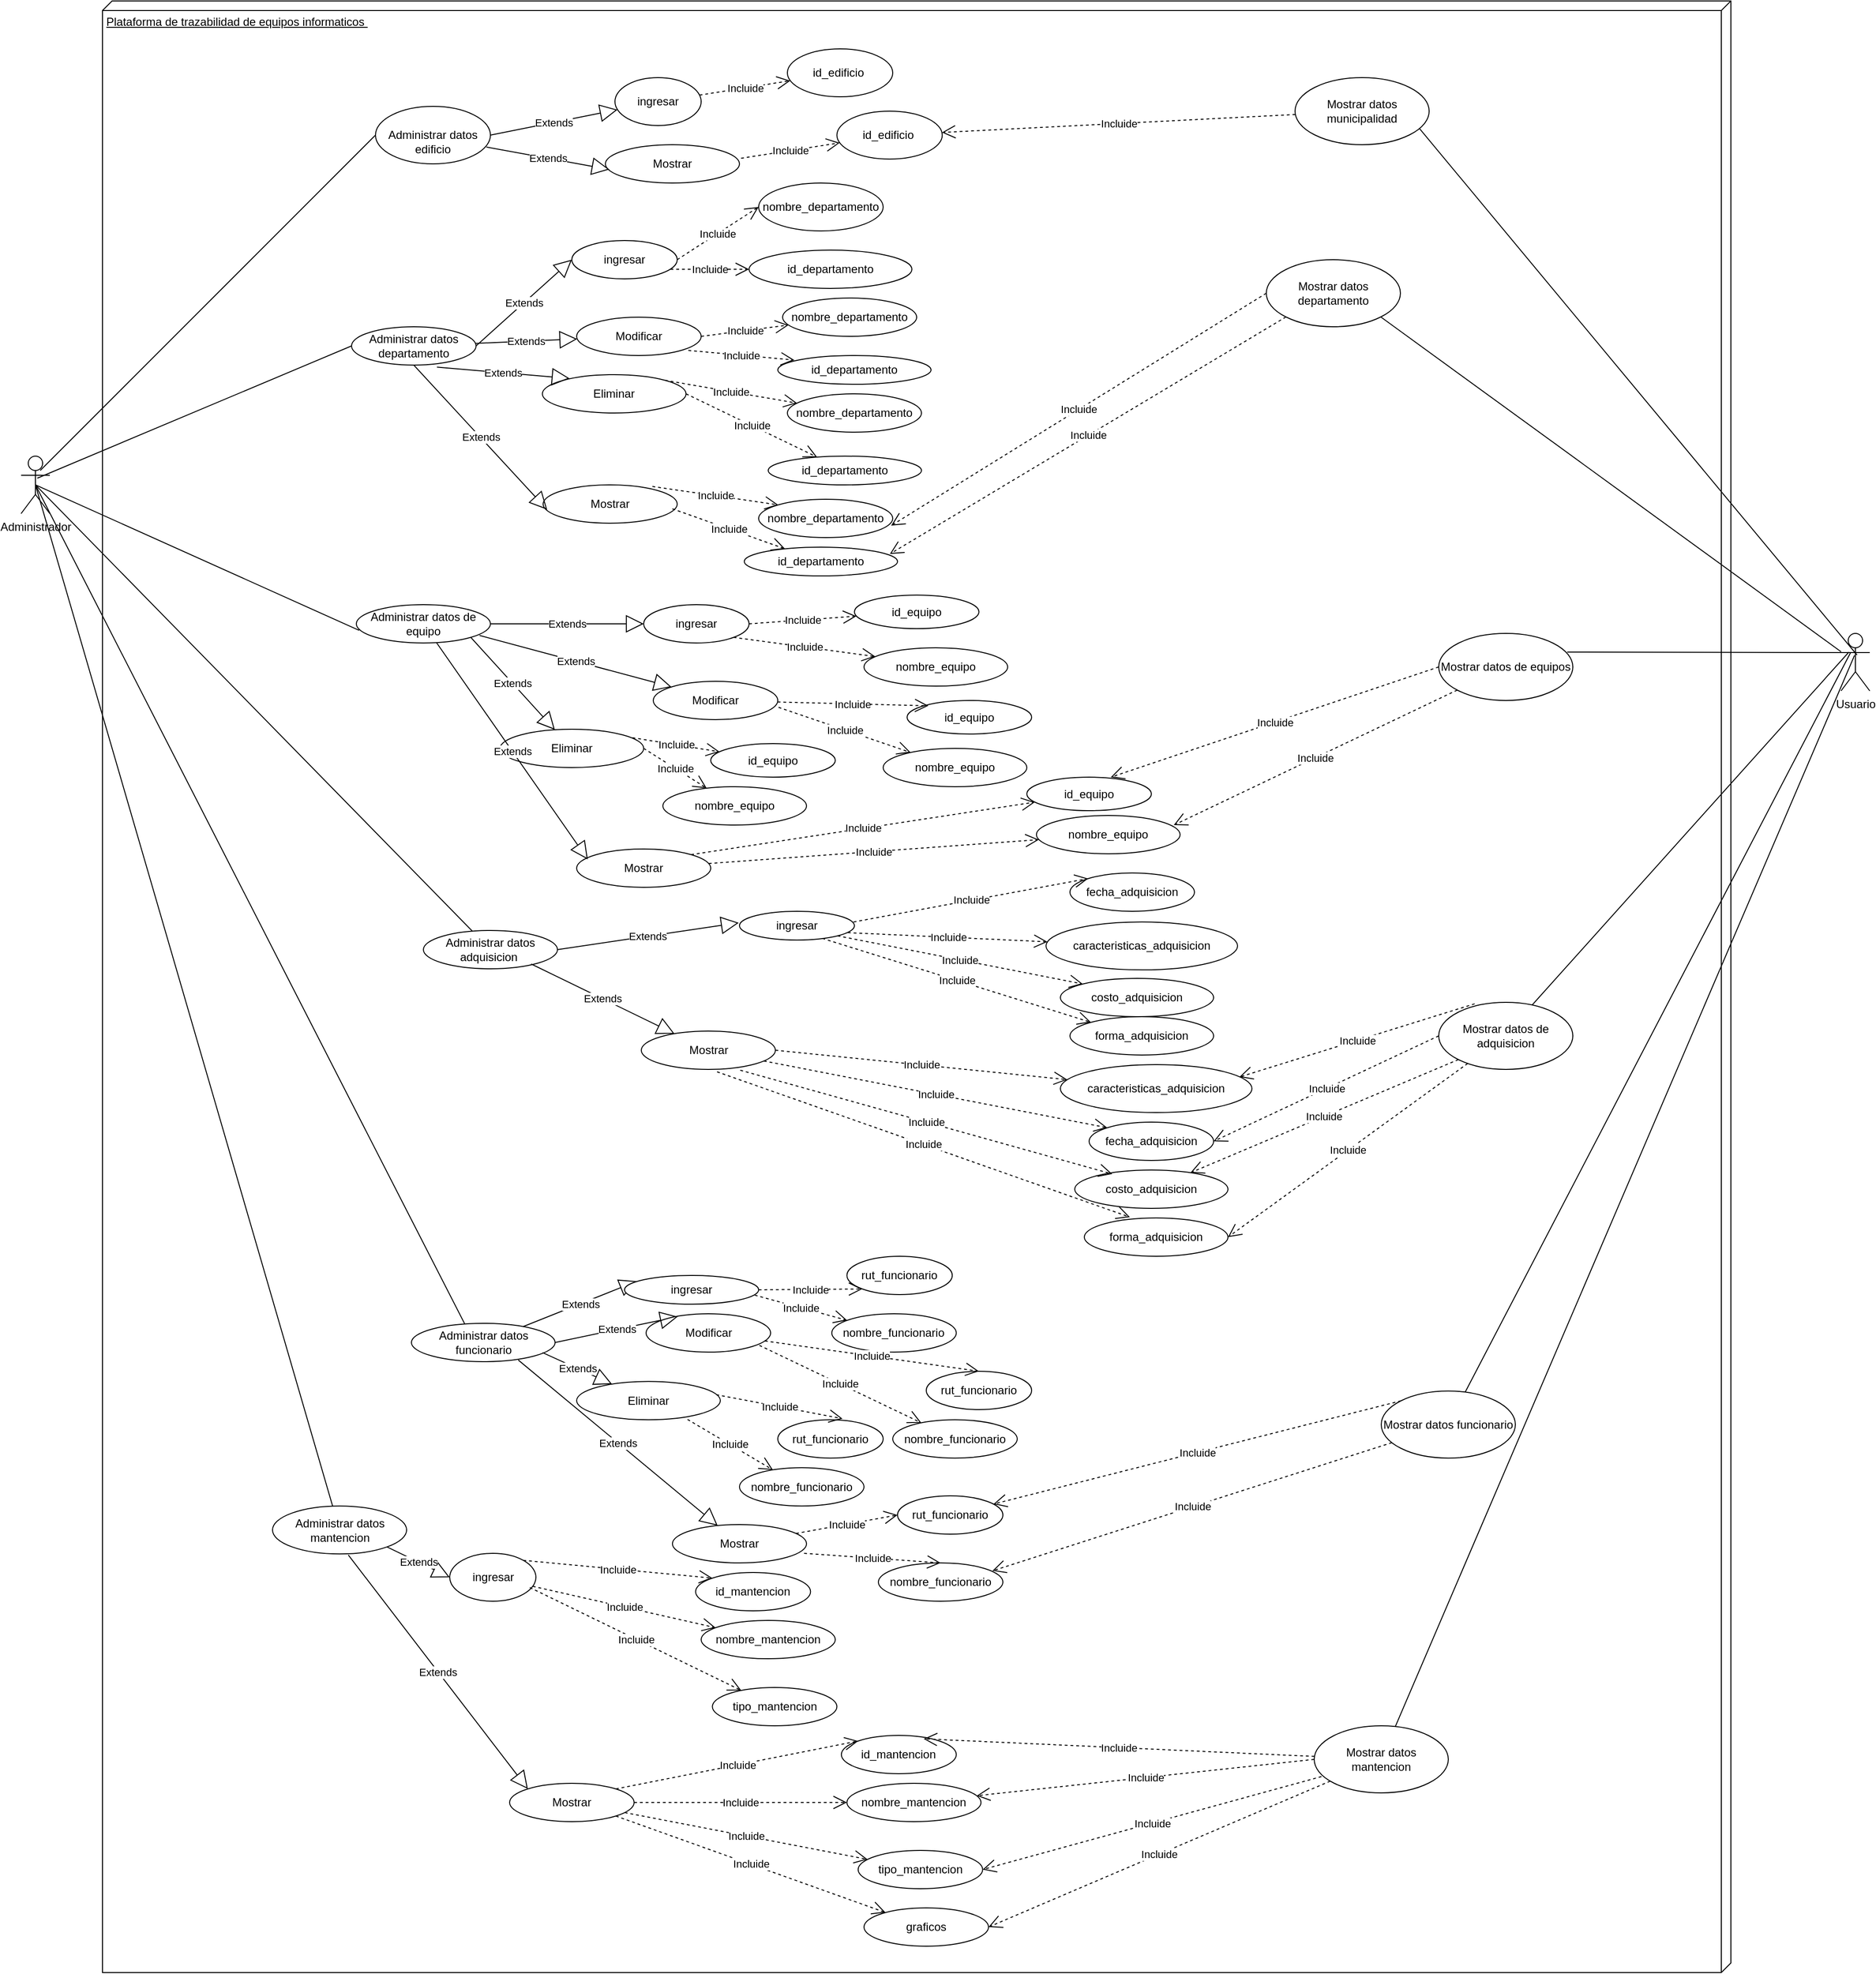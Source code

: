 <mxfile version="15.1.3" type="device"><diagram id="QKMVDMyk9sEVaj526NxJ" name="Página-1"><mxGraphModel dx="4740" dy="2740" grid="1" gridSize="10" guides="1" tooltips="1" connect="1" arrows="1" fold="1" page="1" pageScale="1" pageWidth="3300" pageHeight="4681" math="0" shadow="0"><root><mxCell id="0"/><mxCell id="1" parent="0"/><mxCell id="1wFNqY6jHotyFzW33jGR-1" value="Plataforma de trazabilidad de equipos informaticos&amp;nbsp;" style="verticalAlign=top;align=left;spacingTop=8;spacingLeft=2;spacingRight=12;shape=cube;size=10;direction=south;fontStyle=4;html=1;" parent="1" vertex="1"><mxGeometry x="185" y="10" width="1700" height="2057.5" as="geometry"/></mxCell><mxCell id="1wFNqY6jHotyFzW33jGR-18" value="Administrador" style="shape=umlActor;verticalLabelPosition=bottom;verticalAlign=top;html=1;" parent="1" vertex="1"><mxGeometry x="100" y="485" width="30" height="60" as="geometry"/></mxCell><mxCell id="1wFNqY6jHotyFzW33jGR-22" value="" style="endArrow=none;html=1;entryX=0;entryY=0.5;entryDx=0;entryDy=0;" parent="1" target="1wFNqY6jHotyFzW33jGR-38" edge="1"><mxGeometry width="50" height="50" relative="1" as="geometry"><mxPoint x="120" y="500" as="sourcePoint"/><mxPoint x="520" y="195" as="targetPoint"/></mxGeometry></mxCell><mxCell id="1wFNqY6jHotyFzW33jGR-37" value="Extends" style="endArrow=block;endSize=16;endFill=0;html=1;exitX=1;exitY=0.5;exitDx=0;exitDy=0;" parent="1" source="1wFNqY6jHotyFzW33jGR-38" target="1wFNqY6jHotyFzW33jGR-39" edge="1"><mxGeometry width="160" relative="1" as="geometry"><mxPoint x="600" y="234.5" as="sourcePoint"/><mxPoint x="760" y="234.5" as="targetPoint"/></mxGeometry></mxCell><mxCell id="1wFNqY6jHotyFzW33jGR-38" value="&lt;br&gt;Administrar datos edificio" style="ellipse;whiteSpace=wrap;html=1;" parent="1" vertex="1"><mxGeometry x="470" y="120" width="120" height="60" as="geometry"/></mxCell><mxCell id="1wFNqY6jHotyFzW33jGR-39" value="ingresar&lt;br&gt;" style="ellipse;whiteSpace=wrap;html=1;" parent="1" vertex="1"><mxGeometry x="720" y="90" width="90" height="50" as="geometry"/></mxCell><mxCell id="1wFNqY6jHotyFzW33jGR-40" value="Incluide" style="endArrow=open;endSize=12;dashed=1;html=1;" parent="1" source="1wFNqY6jHotyFzW33jGR-39" target="1wFNqY6jHotyFzW33jGR-41" edge="1"><mxGeometry width="160" relative="1" as="geometry"><mxPoint x="900" y="230" as="sourcePoint"/><mxPoint x="1060" y="230" as="targetPoint"/></mxGeometry></mxCell><mxCell id="1wFNqY6jHotyFzW33jGR-41" value="id_edificio&amp;nbsp;" style="ellipse;whiteSpace=wrap;html=1;" parent="1" vertex="1"><mxGeometry x="900" y="60" width="110" height="50" as="geometry"/></mxCell><mxCell id="1wFNqY6jHotyFzW33jGR-42" value="Administrar datos departamento" style="ellipse;whiteSpace=wrap;html=1;" parent="1" vertex="1"><mxGeometry x="445" y="350" width="130" height="40" as="geometry"/></mxCell><mxCell id="1wFNqY6jHotyFzW33jGR-43" value="Extends" style="endArrow=block;endSize=16;endFill=0;html=1;exitX=1;exitY=0.5;exitDx=0;exitDy=0;entryX=0;entryY=0.5;entryDx=0;entryDy=0;" parent="1" source="1wFNqY6jHotyFzW33jGR-42" target="1wFNqY6jHotyFzW33jGR-44" edge="1"><mxGeometry width="160" relative="1" as="geometry"><mxPoint x="600" y="454.66" as="sourcePoint"/><mxPoint x="740" y="440" as="targetPoint"/></mxGeometry></mxCell><mxCell id="1wFNqY6jHotyFzW33jGR-44" value="ingresar" style="ellipse;whiteSpace=wrap;html=1;" parent="1" vertex="1"><mxGeometry x="675" y="260" width="110" height="40" as="geometry"/></mxCell><mxCell id="1wFNqY6jHotyFzW33jGR-45" value="Incluide" style="endArrow=open;endSize=12;dashed=1;html=1;exitX=1;exitY=0.5;exitDx=0;exitDy=0;entryX=0;entryY=0.5;entryDx=0;entryDy=0;" parent="1" source="1wFNqY6jHotyFzW33jGR-44" target="1wFNqY6jHotyFzW33jGR-46" edge="1"><mxGeometry width="160" relative="1" as="geometry"><mxPoint x="885" y="280" as="sourcePoint"/><mxPoint x="965" y="280" as="targetPoint"/></mxGeometry></mxCell><mxCell id="1wFNqY6jHotyFzW33jGR-46" value="nombre_departamento&lt;br&gt;" style="ellipse;whiteSpace=wrap;html=1;" parent="1" vertex="1"><mxGeometry x="870" y="200" width="130" height="50" as="geometry"/></mxCell><mxCell id="1wFNqY6jHotyFzW33jGR-47" value="id_departamento" style="ellipse;whiteSpace=wrap;html=1;" parent="1" vertex="1"><mxGeometry x="860" y="270" width="170" height="40" as="geometry"/></mxCell><mxCell id="1wFNqY6jHotyFzW33jGR-48" value="Incluide" style="endArrow=open;endSize=12;dashed=1;html=1;exitX=0.936;exitY=0.75;exitDx=0;exitDy=0;exitPerimeter=0;" parent="1" source="1wFNqY6jHotyFzW33jGR-44" target="1wFNqY6jHotyFzW33jGR-47" edge="1"><mxGeometry width="160" relative="1" as="geometry"><mxPoint x="900" y="460" as="sourcePoint"/><mxPoint x="1060" y="460" as="targetPoint"/></mxGeometry></mxCell><mxCell id="1wFNqY6jHotyFzW33jGR-49" value="Administrar datos de equipo" style="ellipse;whiteSpace=wrap;html=1;" parent="1" vertex="1"><mxGeometry x="450" y="640" width="140" height="40" as="geometry"/></mxCell><mxCell id="1wFNqY6jHotyFzW33jGR-50" value="Extends" style="endArrow=block;endSize=16;endFill=0;html=1;exitX=1;exitY=0.5;exitDx=0;exitDy=0;" parent="1" source="1wFNqY6jHotyFzW33jGR-49" target="1wFNqY6jHotyFzW33jGR-51" edge="1"><mxGeometry width="160" relative="1" as="geometry"><mxPoint x="590" y="674.58" as="sourcePoint"/><mxPoint x="750" y="674.58" as="targetPoint"/></mxGeometry></mxCell><mxCell id="1wFNqY6jHotyFzW33jGR-51" value="ingresar" style="ellipse;whiteSpace=wrap;html=1;" parent="1" vertex="1"><mxGeometry x="750" y="640" width="110" height="40" as="geometry"/></mxCell><mxCell id="1wFNqY6jHotyFzW33jGR-52" value="Incluide" style="endArrow=open;endSize=12;dashed=1;html=1;exitX=1;exitY=0.5;exitDx=0;exitDy=0;" parent="1" source="1wFNqY6jHotyFzW33jGR-51" target="1wFNqY6jHotyFzW33jGR-53" edge="1"><mxGeometry width="160" relative="1" as="geometry"><mxPoint x="890" y="680" as="sourcePoint"/><mxPoint x="973.675" y="648.301" as="targetPoint"/></mxGeometry></mxCell><mxCell id="1wFNqY6jHotyFzW33jGR-53" value="id_equipo" style="ellipse;whiteSpace=wrap;html=1;" parent="1" vertex="1"><mxGeometry x="970" y="630" width="130" height="35" as="geometry"/></mxCell><mxCell id="1wFNqY6jHotyFzW33jGR-54" value="nombre_equipo" style="ellipse;whiteSpace=wrap;html=1;" parent="1" vertex="1"><mxGeometry x="980" y="685" width="150" height="40" as="geometry"/></mxCell><mxCell id="1wFNqY6jHotyFzW33jGR-55" value="Incluide" style="endArrow=open;endSize=12;dashed=1;html=1;exitX=1;exitY=1;exitDx=0;exitDy=0;entryX=0.079;entryY=0.229;entryDx=0;entryDy=0;entryPerimeter=0;" parent="1" source="1wFNqY6jHotyFzW33jGR-51" target="1wFNqY6jHotyFzW33jGR-54" edge="1"><mxGeometry width="160" relative="1" as="geometry"><mxPoint x="800" y="800" as="sourcePoint"/><mxPoint x="1050" y="790" as="targetPoint"/></mxGeometry></mxCell><mxCell id="1wFNqY6jHotyFzW33jGR-56" value="Administrar datos adquisicion&amp;nbsp;" style="ellipse;whiteSpace=wrap;html=1;" parent="1" vertex="1"><mxGeometry x="520" y="980" width="140" height="40" as="geometry"/></mxCell><mxCell id="1wFNqY6jHotyFzW33jGR-57" value="Extends" style="endArrow=block;endSize=16;endFill=0;html=1;entryX=-0.007;entryY=0.4;entryDx=0;entryDy=0;entryPerimeter=0;exitX=1;exitY=0.5;exitDx=0;exitDy=0;" parent="1" source="1wFNqY6jHotyFzW33jGR-56" target="1wFNqY6jHotyFzW33jGR-58" edge="1"><mxGeometry width="160" relative="1" as="geometry"><mxPoint x="675" y="950" as="sourcePoint"/><mxPoint x="835" y="960" as="targetPoint"/></mxGeometry></mxCell><mxCell id="1wFNqY6jHotyFzW33jGR-58" value="ingresar" style="ellipse;whiteSpace=wrap;html=1;" parent="1" vertex="1"><mxGeometry x="850" y="960" width="120" height="30" as="geometry"/></mxCell><mxCell id="1wFNqY6jHotyFzW33jGR-59" value="fecha_adquisicion" style="ellipse;whiteSpace=wrap;html=1;" parent="1" vertex="1"><mxGeometry x="1195" y="920" width="130" height="40" as="geometry"/></mxCell><mxCell id="1wFNqY6jHotyFzW33jGR-62" value="Usuario" style="shape=umlActor;verticalLabelPosition=bottom;verticalAlign=top;html=1;" parent="1" vertex="1"><mxGeometry x="2000" y="670" width="30" height="60" as="geometry"/></mxCell><mxCell id="1wFNqY6jHotyFzW33jGR-63" value="Incluide" style="endArrow=open;endSize=12;dashed=1;html=1;exitX=0.993;exitY=0.371;exitDx=0;exitDy=0;exitPerimeter=0;entryX=0;entryY=0;entryDx=0;entryDy=0;" parent="1" source="1wFNqY6jHotyFzW33jGR-58" target="1wFNqY6jHotyFzW33jGR-59" edge="1"><mxGeometry width="160" relative="1" as="geometry"><mxPoint x="1000" y="790" as="sourcePoint"/><mxPoint x="1140" y="800" as="targetPoint"/></mxGeometry></mxCell><mxCell id="1wFNqY6jHotyFzW33jGR-64" value="caracteristicas_adquisicion" style="ellipse;whiteSpace=wrap;html=1;" parent="1" vertex="1"><mxGeometry x="1170" y="971.16" width="200" height="50" as="geometry"/></mxCell><mxCell id="1wFNqY6jHotyFzW33jGR-65" value="costo_adquisicion" style="ellipse;whiteSpace=wrap;html=1;" parent="1" vertex="1"><mxGeometry x="1185" y="1030" width="160" height="40" as="geometry"/></mxCell><mxCell id="1wFNqY6jHotyFzW33jGR-66" value="forma_adquisicion" style="ellipse;whiteSpace=wrap;html=1;" parent="1" vertex="1"><mxGeometry x="1195" y="1070" width="150" height="40" as="geometry"/></mxCell><mxCell id="1wFNqY6jHotyFzW33jGR-68" value="Incluide" style="endArrow=open;endSize=12;dashed=1;html=1;exitX=0.943;exitY=0.743;exitDx=0;exitDy=0;exitPerimeter=0;" parent="1" source="1wFNqY6jHotyFzW33jGR-58" target="1wFNqY6jHotyFzW33jGR-64" edge="1"><mxGeometry width="160" relative="1" as="geometry"><mxPoint x="955" y="999" as="sourcePoint"/><mxPoint x="1097.68" y="982.816" as="targetPoint"/></mxGeometry></mxCell><mxCell id="1wFNqY6jHotyFzW33jGR-69" value="Incluide" style="endArrow=open;endSize=12;dashed=1;html=1;entryX=0;entryY=0;entryDx=0;entryDy=0;exitX=1;exitY=1;exitDx=0;exitDy=0;" parent="1" source="1wFNqY6jHotyFzW33jGR-58" target="1wFNqY6jHotyFzW33jGR-65" edge="1"><mxGeometry width="160" relative="1" as="geometry"><mxPoint x="935" y="1090" as="sourcePoint"/><mxPoint x="1095" y="1090" as="targetPoint"/></mxGeometry></mxCell><mxCell id="1wFNqY6jHotyFzW33jGR-70" value="Incluide" style="endArrow=open;endSize=12;dashed=1;html=1;entryX=0;entryY=0;entryDx=0;entryDy=0;exitX=0.721;exitY=0.943;exitDx=0;exitDy=0;exitPerimeter=0;" parent="1" source="1wFNqY6jHotyFzW33jGR-58" target="1wFNqY6jHotyFzW33jGR-66" edge="1"><mxGeometry width="160" relative="1" as="geometry"><mxPoint x="895" y="1124.5" as="sourcePoint"/><mxPoint x="1055" y="1124.5" as="targetPoint"/></mxGeometry></mxCell><mxCell id="1wFNqY6jHotyFzW33jGR-71" value="Administrar datos funcionario" style="ellipse;whiteSpace=wrap;html=1;" parent="1" vertex="1"><mxGeometry x="507.5" y="1390" width="150" height="40" as="geometry"/></mxCell><mxCell id="1wFNqY6jHotyFzW33jGR-72" value="Extends" style="endArrow=block;endSize=16;endFill=0;html=1;entryX=0.093;entryY=0.2;entryDx=0;entryDy=0;entryPerimeter=0;" parent="1" source="1wFNqY6jHotyFzW33jGR-71" target="1wFNqY6jHotyFzW33jGR-73" edge="1"><mxGeometry width="160" relative="1" as="geometry"><mxPoint x="647.5" y="1424.5" as="sourcePoint"/><mxPoint x="807.5" y="1425" as="targetPoint"/></mxGeometry></mxCell><mxCell id="1wFNqY6jHotyFzW33jGR-73" value="ingresar" style="ellipse;whiteSpace=wrap;html=1;" parent="1" vertex="1"><mxGeometry x="730" y="1340" width="140" height="30" as="geometry"/></mxCell><mxCell id="1wFNqY6jHotyFzW33jGR-74" value="rut_funcionario" style="ellipse;whiteSpace=wrap;html=1;" parent="1" vertex="1"><mxGeometry x="962.16" y="1320" width="110" height="40" as="geometry"/></mxCell><mxCell id="1wFNqY6jHotyFzW33jGR-75" value="nombre_funcionario" style="ellipse;whiteSpace=wrap;html=1;" parent="1" vertex="1"><mxGeometry x="946.36" y="1380" width="130" height="40" as="geometry"/></mxCell><mxCell id="1wFNqY6jHotyFzW33jGR-76" value="Incluide" style="endArrow=open;endSize=12;dashed=1;html=1;exitX=1;exitY=0.5;exitDx=0;exitDy=0;entryX=0;entryY=1;entryDx=0;entryDy=0;" parent="1" source="1wFNqY6jHotyFzW33jGR-73" target="1wFNqY6jHotyFzW33jGR-74" edge="1"><mxGeometry width="160" relative="1" as="geometry"><mxPoint x="957.5" y="1430" as="sourcePoint"/><mxPoint x="1075.899" y="1370.622" as="targetPoint"/></mxGeometry></mxCell><mxCell id="1wFNqY6jHotyFzW33jGR-78" value="Incluide" style="endArrow=open;endSize=12;dashed=1;html=1;exitX=0.971;exitY=0.686;exitDx=0;exitDy=0;exitPerimeter=0;" parent="1" source="1wFNqY6jHotyFzW33jGR-73" target="1wFNqY6jHotyFzW33jGR-75" edge="1"><mxGeometry width="160" relative="1" as="geometry"><mxPoint x="907.5" y="1480" as="sourcePoint"/><mxPoint x="1067.5" y="1480" as="targetPoint"/></mxGeometry></mxCell><mxCell id="1wFNqY6jHotyFzW33jGR-79" value="Administrar datos mantencion" style="ellipse;whiteSpace=wrap;html=1;" parent="1" vertex="1"><mxGeometry x="362.5" y="1580.62" width="140" height="50" as="geometry"/></mxCell><mxCell id="1wFNqY6jHotyFzW33jGR-80" value="Extends" style="endArrow=block;endSize=16;endFill=0;html=1;exitX=1;exitY=1;exitDx=0;exitDy=0;entryX=0;entryY=0.5;entryDx=0;entryDy=0;" parent="1" source="1wFNqY6jHotyFzW33jGR-79" target="1wFNqY6jHotyFzW33jGR-81" edge="1"><mxGeometry width="160" relative="1" as="geometry"><mxPoint x="507.5" y="1695.62" as="sourcePoint"/><mxPoint x="677.5" y="1705.62" as="targetPoint"/></mxGeometry></mxCell><mxCell id="1wFNqY6jHotyFzW33jGR-81" value="ingresar" style="ellipse;whiteSpace=wrap;html=1;" parent="1" vertex="1"><mxGeometry x="547.5" y="1630" width="90" height="50" as="geometry"/></mxCell><mxCell id="1wFNqY6jHotyFzW33jGR-82" value="id_mantencion" style="ellipse;whiteSpace=wrap;html=1;" parent="1" vertex="1"><mxGeometry x="804.2" y="1650" width="120" height="40" as="geometry"/></mxCell><mxCell id="1wFNqY6jHotyFzW33jGR-83" value="nombre_mantencion" style="ellipse;whiteSpace=wrap;html=1;" parent="1" vertex="1"><mxGeometry x="810" y="1700" width="140" height="40" as="geometry"/></mxCell><mxCell id="1wFNqY6jHotyFzW33jGR-84" value="tipo_mantencion" style="ellipse;whiteSpace=wrap;html=1;" parent="1" vertex="1"><mxGeometry x="821.71" y="1770" width="130" height="40" as="geometry"/></mxCell><mxCell id="1wFNqY6jHotyFzW33jGR-86" value="Incluide" style="endArrow=open;endSize=12;dashed=1;html=1;entryX=0;entryY=0;entryDx=0;entryDy=0;exitX=1;exitY=0;exitDx=0;exitDy=0;" parent="1" source="1wFNqY6jHotyFzW33jGR-81" target="1wFNqY6jHotyFzW33jGR-82" edge="1"><mxGeometry width="160" relative="1" as="geometry"><mxPoint x="605" y="1670" as="sourcePoint"/><mxPoint x="765" y="1670" as="targetPoint"/></mxGeometry></mxCell><mxCell id="1wFNqY6jHotyFzW33jGR-87" value="Incluide" style="endArrow=open;endSize=12;dashed=1;html=1;" parent="1" source="1wFNqY6jHotyFzW33jGR-81" target="1wFNqY6jHotyFzW33jGR-83" edge="1"><mxGeometry width="160" relative="1" as="geometry"><mxPoint x="615" y="1810" as="sourcePoint"/><mxPoint x="845.503" y="1775.858" as="targetPoint"/></mxGeometry></mxCell><mxCell id="1wFNqY6jHotyFzW33jGR-88" value="Incluide" style="endArrow=open;endSize=12;dashed=1;html=1;exitX=0.929;exitY=0.714;exitDx=0;exitDy=0;exitPerimeter=0;" parent="1" source="1wFNqY6jHotyFzW33jGR-81" target="1wFNqY6jHotyFzW33jGR-84" edge="1"><mxGeometry width="160" relative="1" as="geometry"><mxPoint x="505" y="1640" as="sourcePoint"/><mxPoint x="846.053" y="1825.264" as="targetPoint"/></mxGeometry></mxCell><mxCell id="1wFNqY6jHotyFzW33jGR-90" value="" style="endArrow=none;html=1;exitX=0.567;exitY=0.383;exitDx=0;exitDy=0;exitPerimeter=0;entryX=0;entryY=0.5;entryDx=0;entryDy=0;" parent="1" source="1wFNqY6jHotyFzW33jGR-18" target="1wFNqY6jHotyFzW33jGR-42" edge="1"><mxGeometry width="50" height="50" relative="1" as="geometry"><mxPoint x="510" y="590" as="sourcePoint"/><mxPoint x="560" y="540" as="targetPoint"/></mxGeometry></mxCell><mxCell id="1wFNqY6jHotyFzW33jGR-91" value="" style="endArrow=none;html=1;exitX=0.5;exitY=0.5;exitDx=0;exitDy=0;exitPerimeter=0;entryX=0.021;entryY=0.671;entryDx=0;entryDy=0;entryPerimeter=0;" parent="1" source="1wFNqY6jHotyFzW33jGR-18" target="1wFNqY6jHotyFzW33jGR-49" edge="1"><mxGeometry width="50" height="50" relative="1" as="geometry"><mxPoint x="510" y="590" as="sourcePoint"/><mxPoint x="560" y="540" as="targetPoint"/></mxGeometry></mxCell><mxCell id="1wFNqY6jHotyFzW33jGR-92" value="" style="endArrow=none;html=1;exitX=0.5;exitY=0.5;exitDx=0;exitDy=0;exitPerimeter=0;" parent="1" source="1wFNqY6jHotyFzW33jGR-18" target="1wFNqY6jHotyFzW33jGR-56" edge="1"><mxGeometry width="50" height="50" relative="1" as="geometry"><mxPoint x="125" y="525" as="sourcePoint"/><mxPoint x="452.94" y="456.97" as="targetPoint"/></mxGeometry></mxCell><mxCell id="1wFNqY6jHotyFzW33jGR-93" value="" style="endArrow=none;html=1;exitX=0.5;exitY=0.5;exitDx=0;exitDy=0;exitPerimeter=0;entryX=0.371;entryY=0.014;entryDx=0;entryDy=0;entryPerimeter=0;" parent="1" source="1wFNqY6jHotyFzW33jGR-18" target="1wFNqY6jHotyFzW33jGR-71" edge="1"><mxGeometry width="50" height="50" relative="1" as="geometry"><mxPoint x="135" y="535" as="sourcePoint"/><mxPoint x="462.94" y="466.97" as="targetPoint"/></mxGeometry></mxCell><mxCell id="1wFNqY6jHotyFzW33jGR-94" value="" style="endArrow=none;html=1;exitX=0.5;exitY=0.5;exitDx=0;exitDy=0;exitPerimeter=0;" parent="1" source="1wFNqY6jHotyFzW33jGR-18" target="1wFNqY6jHotyFzW33jGR-79" edge="1"><mxGeometry width="50" height="50" relative="1" as="geometry"><mxPoint x="145" y="545" as="sourcePoint"/><mxPoint x="472.94" y="476.97" as="targetPoint"/></mxGeometry></mxCell><mxCell id="1wFNqY6jHotyFzW33jGR-101" value="Mostrar datos departamento" style="ellipse;whiteSpace=wrap;html=1;" parent="1" vertex="1"><mxGeometry x="1400" y="280" width="140" height="70" as="geometry"/></mxCell><mxCell id="sbGxkhGFEB7gbI-PVii4-3" value="Modificar" style="ellipse;whiteSpace=wrap;html=1;" parent="1" vertex="1"><mxGeometry x="680" y="340" width="130" height="40" as="geometry"/></mxCell><mxCell id="sbGxkhGFEB7gbI-PVii4-4" value="Modificar" style="ellipse;whiteSpace=wrap;html=1;" parent="1" vertex="1"><mxGeometry x="760" y="720" width="130" height="40" as="geometry"/></mxCell><mxCell id="sbGxkhGFEB7gbI-PVii4-5" value="Eliminar" style="ellipse;whiteSpace=wrap;html=1;" parent="1" vertex="1"><mxGeometry x="644.2" y="400" width="150" height="40" as="geometry"/></mxCell><mxCell id="sbGxkhGFEB7gbI-PVii4-6" value="Extends" style="endArrow=block;endSize=16;endFill=0;html=1;" parent="1" source="1wFNqY6jHotyFzW33jGR-42" target="sbGxkhGFEB7gbI-PVii4-3" edge="1"><mxGeometry width="160" relative="1" as="geometry"><mxPoint x="555" y="440.0" as="sourcePoint"/><mxPoint x="710" y="420" as="targetPoint"/></mxGeometry></mxCell><mxCell id="sbGxkhGFEB7gbI-PVii4-9" value="Extends" style="endArrow=block;endSize=16;endFill=0;html=1;exitX=0.686;exitY=1.054;exitDx=0;exitDy=0;exitPerimeter=0;entryX=0.189;entryY=0.096;entryDx=0;entryDy=0;entryPerimeter=0;" parent="1" source="1wFNqY6jHotyFzW33jGR-42" target="sbGxkhGFEB7gbI-PVii4-5" edge="1"><mxGeometry width="160" relative="1" as="geometry"><mxPoint x="540.004" y="412.47" as="sourcePoint"/><mxPoint x="683.352" y="447.535" as="targetPoint"/></mxGeometry></mxCell><mxCell id="sbGxkhGFEB7gbI-PVii4-10" value="Incluide" style="endArrow=open;endSize=12;dashed=1;html=1;exitX=1;exitY=0.5;exitDx=0;exitDy=0;" parent="1" source="sbGxkhGFEB7gbI-PVii4-3" target="sbGxkhGFEB7gbI-PVii4-13" edge="1"><mxGeometry width="160" relative="1" as="geometry"><mxPoint x="830" y="480.0" as="sourcePoint"/><mxPoint x="970" y="470" as="targetPoint"/></mxGeometry></mxCell><mxCell id="sbGxkhGFEB7gbI-PVii4-11" value="Incluide" style="endArrow=open;endSize=12;dashed=1;html=1;exitX=0.897;exitY=0.867;exitDx=0;exitDy=0;exitPerimeter=0;entryX=0.108;entryY=0.158;entryDx=0;entryDy=0;entryPerimeter=0;" parent="1" source="sbGxkhGFEB7gbI-PVii4-3" target="sbGxkhGFEB7gbI-PVii4-15" edge="1"><mxGeometry width="160" relative="1" as="geometry"><mxPoint x="810" y="467.5" as="sourcePoint"/><mxPoint x="920" y="490" as="targetPoint"/></mxGeometry></mxCell><mxCell id="sbGxkhGFEB7gbI-PVii4-13" value="nombre_departamento&lt;br&gt;" style="ellipse;whiteSpace=wrap;html=1;" parent="1" vertex="1"><mxGeometry x="895" y="320" width="140" height="40" as="geometry"/></mxCell><mxCell id="sbGxkhGFEB7gbI-PVii4-15" value="id_departamento" style="ellipse;whiteSpace=wrap;html=1;" parent="1" vertex="1"><mxGeometry x="890" y="380" width="160" height="30" as="geometry"/></mxCell><mxCell id="sbGxkhGFEB7gbI-PVii4-16" value="nombre_departamento&lt;br&gt;" style="ellipse;whiteSpace=wrap;html=1;" parent="1" vertex="1"><mxGeometry x="900" y="420" width="140" height="40" as="geometry"/></mxCell><mxCell id="sbGxkhGFEB7gbI-PVii4-17" value="id_departamento" style="ellipse;whiteSpace=wrap;html=1;" parent="1" vertex="1"><mxGeometry x="880" y="485" width="160" height="30" as="geometry"/></mxCell><mxCell id="sbGxkhGFEB7gbI-PVii4-18" value="Incluide" style="endArrow=open;endSize=12;dashed=1;html=1;exitX=1;exitY=0;exitDx=0;exitDy=0;" parent="1" source="sbGxkhGFEB7gbI-PVii4-5" target="sbGxkhGFEB7gbI-PVii4-16" edge="1"><mxGeometry width="160" relative="1" as="geometry"><mxPoint x="816.61" y="454.68" as="sourcePoint"/><mxPoint x="937.28" y="429.74" as="targetPoint"/></mxGeometry></mxCell><mxCell id="sbGxkhGFEB7gbI-PVii4-19" value="Incluide" style="endArrow=open;endSize=12;dashed=1;html=1;exitX=1;exitY=0.5;exitDx=0;exitDy=0;" parent="1" source="sbGxkhGFEB7gbI-PVii4-5" target="sbGxkhGFEB7gbI-PVii4-17" edge="1"><mxGeometry width="160" relative="1" as="geometry"><mxPoint x="826.61" y="464.68" as="sourcePoint"/><mxPoint x="947.28" y="439.74" as="targetPoint"/></mxGeometry></mxCell><mxCell id="sbGxkhGFEB7gbI-PVii4-20" value="Extends" style="endArrow=block;endSize=16;endFill=0;html=1;exitX=0.919;exitY=0.804;exitDx=0;exitDy=0;exitPerimeter=0;entryX=0;entryY=0;entryDx=0;entryDy=0;" parent="1" source="1wFNqY6jHotyFzW33jGR-49" target="sbGxkhGFEB7gbI-PVii4-4" edge="1"><mxGeometry width="160" relative="1" as="geometry"><mxPoint x="580" y="685" as="sourcePoint"/><mxPoint x="740" y="685" as="targetPoint"/></mxGeometry></mxCell><mxCell id="sbGxkhGFEB7gbI-PVii4-21" value="Eliminar" style="ellipse;whiteSpace=wrap;html=1;" parent="1" vertex="1"><mxGeometry x="600" y="770" width="150" height="40" as="geometry"/></mxCell><mxCell id="sbGxkhGFEB7gbI-PVii4-22" value="Extends" style="endArrow=block;endSize=16;endFill=0;html=1;exitX=1;exitY=1;exitDx=0;exitDy=0;" parent="1" source="1wFNqY6jHotyFzW33jGR-49" target="sbGxkhGFEB7gbI-PVii4-21" edge="1"><mxGeometry width="160" relative="1" as="geometry"><mxPoint x="588.66" y="682.16" as="sourcePoint"/><mxPoint x="749.038" y="705.858" as="targetPoint"/></mxGeometry></mxCell><mxCell id="sbGxkhGFEB7gbI-PVii4-23" value="id_equipo" style="ellipse;whiteSpace=wrap;html=1;" parent="1" vertex="1"><mxGeometry x="1025" y="740" width="130" height="35" as="geometry"/></mxCell><mxCell id="sbGxkhGFEB7gbI-PVii4-24" value="nombre_equipo" style="ellipse;whiteSpace=wrap;html=1;" parent="1" vertex="1"><mxGeometry x="1000" y="790" width="150" height="40" as="geometry"/></mxCell><mxCell id="sbGxkhGFEB7gbI-PVii4-25" value="id_equipo" style="ellipse;whiteSpace=wrap;html=1;" parent="1" vertex="1"><mxGeometry x="820" y="785" width="130" height="35" as="geometry"/></mxCell><mxCell id="sbGxkhGFEB7gbI-PVii4-26" value="nombre_equipo" style="ellipse;whiteSpace=wrap;html=1;" parent="1" vertex="1"><mxGeometry x="770" y="830" width="150" height="40" as="geometry"/></mxCell><mxCell id="sbGxkhGFEB7gbI-PVii4-27" value="Incluide" style="endArrow=open;endSize=12;dashed=1;html=1;entryX=0.171;entryY=0.158;entryDx=0;entryDy=0;entryPerimeter=0;" parent="1" source="sbGxkhGFEB7gbI-PVii4-4" target="sbGxkhGFEB7gbI-PVii4-23" edge="1"><mxGeometry width="160" relative="1" as="geometry"><mxPoint x="867.83" y="725" as="sourcePoint"/><mxPoint x="980.003" y="716.988" as="targetPoint"/></mxGeometry></mxCell><mxCell id="sbGxkhGFEB7gbI-PVii4-28" value="Incluide" style="endArrow=open;endSize=12;dashed=1;html=1;exitX=1.006;exitY=0.679;exitDx=0;exitDy=0;exitPerimeter=0;" parent="1" source="sbGxkhGFEB7gbI-PVii4-4" target="sbGxkhGFEB7gbI-PVii4-24" edge="1"><mxGeometry width="160" relative="1" as="geometry"><mxPoint x="880" y="680" as="sourcePoint"/><mxPoint x="992.173" y="671.988" as="targetPoint"/></mxGeometry></mxCell><mxCell id="sbGxkhGFEB7gbI-PVii4-29" value="Incluide" style="endArrow=open;endSize=12;dashed=1;html=1;exitX=0.922;exitY=0.221;exitDx=0;exitDy=0;exitPerimeter=0;" parent="1" source="sbGxkhGFEB7gbI-PVii4-21" target="sbGxkhGFEB7gbI-PVii4-25" edge="1"><mxGeometry width="160" relative="1" as="geometry"><mxPoint x="890" y="690" as="sourcePoint"/><mxPoint x="1002.173" y="681.988" as="targetPoint"/></mxGeometry></mxCell><mxCell id="sbGxkhGFEB7gbI-PVii4-30" value="Incluide" style="endArrow=open;endSize=12;dashed=1;html=1;exitX=1;exitY=0.5;exitDx=0;exitDy=0;" parent="1" source="sbGxkhGFEB7gbI-PVii4-21" target="sbGxkhGFEB7gbI-PVii4-26" edge="1"><mxGeometry width="160" relative="1" as="geometry"><mxPoint x="900" y="700" as="sourcePoint"/><mxPoint x="1012.173" y="691.988" as="targetPoint"/></mxGeometry></mxCell><mxCell id="sbGxkhGFEB7gbI-PVii4-31" value="Modificar" style="ellipse;whiteSpace=wrap;html=1;" parent="1" vertex="1"><mxGeometry x="752.5" y="1380" width="130" height="40" as="geometry"/></mxCell><mxCell id="sbGxkhGFEB7gbI-PVii4-32" value="Eliminar" style="ellipse;whiteSpace=wrap;html=1;" parent="1" vertex="1"><mxGeometry x="680" y="1450.62" width="150" height="40" as="geometry"/></mxCell><mxCell id="sbGxkhGFEB7gbI-PVii4-33" value="Extends" style="endArrow=block;endSize=16;endFill=0;html=1;entryX=0.254;entryY=0.075;entryDx=0;entryDy=0;entryPerimeter=0;exitX=1;exitY=0.5;exitDx=0;exitDy=0;" parent="1" source="1wFNqY6jHotyFzW33jGR-71" target="sbGxkhGFEB7gbI-PVii4-31" edge="1"><mxGeometry width="160" relative="1" as="geometry"><mxPoint x="665.415" y="1415.317" as="sourcePoint"/><mxPoint x="810.52" y="1406" as="targetPoint"/></mxGeometry></mxCell><mxCell id="sbGxkhGFEB7gbI-PVii4-34" value="Extends" style="endArrow=block;endSize=16;endFill=0;html=1;exitX=0.913;exitY=0.765;exitDx=0;exitDy=0;exitPerimeter=0;" parent="1" source="1wFNqY6jHotyFzW33jGR-71" target="sbGxkhGFEB7gbI-PVii4-32" edge="1"><mxGeometry width="160" relative="1" as="geometry"><mxPoint x="675.415" y="1425.317" as="sourcePoint"/><mxPoint x="820.52" y="1416" as="targetPoint"/></mxGeometry></mxCell><mxCell id="sbGxkhGFEB7gbI-PVii4-36" value="rut_funcionario" style="ellipse;whiteSpace=wrap;html=1;" parent="1" vertex="1"><mxGeometry x="1045" y="1440" width="110" height="40" as="geometry"/></mxCell><mxCell id="sbGxkhGFEB7gbI-PVii4-37" value="nombre_funcionario" style="ellipse;whiteSpace=wrap;html=1;" parent="1" vertex="1"><mxGeometry x="1010" y="1490.62" width="130" height="40" as="geometry"/></mxCell><mxCell id="sbGxkhGFEB7gbI-PVii4-38" value="rut_funcionario" style="ellipse;whiteSpace=wrap;html=1;" parent="1" vertex="1"><mxGeometry x="890" y="1490.62" width="110" height="40" as="geometry"/></mxCell><mxCell id="sbGxkhGFEB7gbI-PVii4-39" value="nombre_funcionario" style="ellipse;whiteSpace=wrap;html=1;" parent="1" vertex="1"><mxGeometry x="850" y="1540.62" width="130" height="40" as="geometry"/></mxCell><mxCell id="sbGxkhGFEB7gbI-PVii4-40" value="Incluide" style="endArrow=open;endSize=12;dashed=1;html=1;entryX=0.5;entryY=0;entryDx=0;entryDy=0;" parent="1" source="sbGxkhGFEB7gbI-PVii4-31" target="sbGxkhGFEB7gbI-PVii4-36" edge="1"><mxGeometry width="160" relative="1" as="geometry"><mxPoint x="937.5" y="1415" as="sourcePoint"/><mxPoint x="1093.609" y="1404.762" as="targetPoint"/></mxGeometry></mxCell><mxCell id="sbGxkhGFEB7gbI-PVii4-41" value="Incluide" style="endArrow=open;endSize=12;dashed=1;html=1;exitX=0.91;exitY=0.825;exitDx=0;exitDy=0;exitPerimeter=0;" parent="1" source="sbGxkhGFEB7gbI-PVii4-31" target="sbGxkhGFEB7gbI-PVii4-37" edge="1"><mxGeometry width="160" relative="1" as="geometry"><mxPoint x="947.5" y="1425" as="sourcePoint"/><mxPoint x="1103.609" y="1414.762" as="targetPoint"/></mxGeometry></mxCell><mxCell id="sbGxkhGFEB7gbI-PVii4-42" value="Incluide" style="endArrow=open;endSize=12;dashed=1;html=1;exitX=0.972;exitY=0.346;exitDx=0;exitDy=0;entryX=0.614;entryY=-0.029;entryDx=0;entryDy=0;exitPerimeter=0;entryPerimeter=0;" parent="1" source="sbGxkhGFEB7gbI-PVii4-32" target="sbGxkhGFEB7gbI-PVii4-38" edge="1"><mxGeometry width="160" relative="1" as="geometry"><mxPoint x="957.5" y="1435" as="sourcePoint"/><mxPoint x="1113.609" y="1424.762" as="targetPoint"/></mxGeometry></mxCell><mxCell id="sbGxkhGFEB7gbI-PVii4-43" value="Incluide" style="endArrow=open;endSize=12;dashed=1;html=1;exitX=0.772;exitY=0.992;exitDx=0;exitDy=0;exitPerimeter=0;" parent="1" source="sbGxkhGFEB7gbI-PVii4-32" target="sbGxkhGFEB7gbI-PVii4-39" edge="1"><mxGeometry width="160" relative="1" as="geometry"><mxPoint x="942.5" y="1650.62" as="sourcePoint"/><mxPoint x="1098.609" y="1640.382" as="targetPoint"/></mxGeometry></mxCell><mxCell id="sbGxkhGFEB7gbI-PVii4-48" value="" style="endArrow=none;html=1;exitX=1;exitY=1;exitDx=0;exitDy=0;" parent="1" source="1wFNqY6jHotyFzW33jGR-101" target="1wFNqY6jHotyFzW33jGR-62" edge="1"><mxGeometry width="50" height="50" relative="1" as="geometry"><mxPoint x="1350" y="298.16" as="sourcePoint"/><mxPoint x="1677.94" y="270.0" as="targetPoint"/></mxGeometry></mxCell><mxCell id="sbGxkhGFEB7gbI-PVii4-51" value="Mostrar" style="ellipse;whiteSpace=wrap;html=1;" parent="1" vertex="1"><mxGeometry x="710" y="160" width="140" height="40" as="geometry"/></mxCell><mxCell id="sbGxkhGFEB7gbI-PVii4-52" value="Extends" style="endArrow=block;endSize=16;endFill=0;html=1;exitX=0.965;exitY=0.708;exitDx=0;exitDy=0;exitPerimeter=0;entryX=0.03;entryY=0.646;entryDx=0;entryDy=0;entryPerimeter=0;" parent="1" source="1wFNqY6jHotyFzW33jGR-38" target="sbGxkhGFEB7gbI-PVii4-51" edge="1"><mxGeometry width="160" relative="1" as="geometry"><mxPoint x="600" y="160" as="sourcePoint"/><mxPoint x="732.66" y="133.468" as="targetPoint"/></mxGeometry></mxCell><mxCell id="sbGxkhGFEB7gbI-PVii4-53" value="Incluide" style="endArrow=open;endSize=12;dashed=1;html=1;exitX=1.012;exitY=0.354;exitDx=0;exitDy=0;exitPerimeter=0;" parent="1" source="sbGxkhGFEB7gbI-PVii4-51" target="sbGxkhGFEB7gbI-PVii4-54" edge="1"><mxGeometry width="160" relative="1" as="geometry"><mxPoint x="860.002" y="173.178" as="sourcePoint"/><mxPoint x="1111.71" y="295" as="targetPoint"/></mxGeometry></mxCell><mxCell id="sbGxkhGFEB7gbI-PVii4-54" value="id_edificio&amp;nbsp;" style="ellipse;whiteSpace=wrap;html=1;" parent="1" vertex="1"><mxGeometry x="951.71" y="125" width="110" height="50" as="geometry"/></mxCell><mxCell id="sbGxkhGFEB7gbI-PVii4-55" value="Mostrar" style="ellipse;whiteSpace=wrap;html=1;" parent="1" vertex="1"><mxGeometry x="645" y="515" width="140" height="40" as="geometry"/></mxCell><mxCell id="sbGxkhGFEB7gbI-PVii4-56" value="Extends" style="endArrow=block;endSize=16;endFill=0;html=1;exitX=0.5;exitY=1;exitDx=0;exitDy=0;entryX=0.03;entryY=0.646;entryDx=0;entryDy=0;entryPerimeter=0;" parent="1" source="1wFNqY6jHotyFzW33jGR-42" target="sbGxkhGFEB7gbI-PVii4-55" edge="1"><mxGeometry width="160" relative="1" as="geometry"><mxPoint x="530.0" y="532.48" as="sourcePoint"/><mxPoint x="676.86" y="503.468" as="targetPoint"/></mxGeometry></mxCell><mxCell id="sbGxkhGFEB7gbI-PVii4-57" value="nombre_departamento&lt;br&gt;" style="ellipse;whiteSpace=wrap;html=1;" parent="1" vertex="1"><mxGeometry x="870" y="530" width="140" height="40" as="geometry"/></mxCell><mxCell id="sbGxkhGFEB7gbI-PVii4-58" value="id_departamento" style="ellipse;whiteSpace=wrap;html=1;" parent="1" vertex="1"><mxGeometry x="855" y="580" width="160" height="30" as="geometry"/></mxCell><mxCell id="sbGxkhGFEB7gbI-PVii4-59" value="Incluide" style="endArrow=open;endSize=12;dashed=1;html=1;exitX=0.815;exitY=0.042;exitDx=0;exitDy=0;exitPerimeter=0;entryX=0;entryY=0;entryDx=0;entryDy=0;" parent="1" source="sbGxkhGFEB7gbI-PVii4-55" target="sbGxkhGFEB7gbI-PVii4-57" edge="1"><mxGeometry width="160" relative="1" as="geometry"><mxPoint x="804.2" y="430" as="sourcePoint"/><mxPoint x="941.145" y="496.01" as="targetPoint"/></mxGeometry></mxCell><mxCell id="sbGxkhGFEB7gbI-PVii4-60" value="Incluide" style="endArrow=open;endSize=12;dashed=1;html=1;exitX=0.964;exitY=0.625;exitDx=0;exitDy=0;exitPerimeter=0;" parent="1" source="sbGxkhGFEB7gbI-PVii4-55" target="sbGxkhGFEB7gbI-PVii4-58" edge="1"><mxGeometry width="160" relative="1" as="geometry"><mxPoint x="814.2" y="440" as="sourcePoint"/><mxPoint x="951.145" y="506.01" as="targetPoint"/></mxGeometry></mxCell><mxCell id="sbGxkhGFEB7gbI-PVii4-61" value="Mostrar" style="ellipse;whiteSpace=wrap;html=1;" parent="1" vertex="1"><mxGeometry x="680" y="895" width="140" height="40" as="geometry"/></mxCell><mxCell id="sbGxkhGFEB7gbI-PVii4-62" value="Extends" style="endArrow=block;endSize=16;endFill=0;html=1;entryX=0.083;entryY=0.271;entryDx=0;entryDy=0;entryPerimeter=0;" parent="1" source="1wFNqY6jHotyFzW33jGR-49" target="sbGxkhGFEB7gbI-PVii4-61" edge="1"><mxGeometry width="160" relative="1" as="geometry"><mxPoint x="579.497" y="684.142" as="sourcePoint"/><mxPoint x="667.378" y="780.56" as="targetPoint"/></mxGeometry></mxCell><mxCell id="sbGxkhGFEB7gbI-PVii4-64" value="id_equipo" style="ellipse;whiteSpace=wrap;html=1;" parent="1" vertex="1"><mxGeometry x="1150.0" y="820" width="130" height="35" as="geometry"/></mxCell><mxCell id="sbGxkhGFEB7gbI-PVii4-65" value="nombre_equipo" style="ellipse;whiteSpace=wrap;html=1;" parent="1" vertex="1"><mxGeometry x="1160.0" y="860" width="150" height="40" as="geometry"/></mxCell><mxCell id="sbGxkhGFEB7gbI-PVii4-66" value="Incluide" style="endArrow=open;endSize=12;dashed=1;html=1;exitX=1;exitY=0;exitDx=0;exitDy=0;" parent="1" source="sbGxkhGFEB7gbI-PVii4-61" target="sbGxkhGFEB7gbI-PVii4-64" edge="1"><mxGeometry width="160" relative="1" as="geometry"><mxPoint x="753.3" y="880.0" as="sourcePoint"/><mxPoint x="1017.173" y="783.148" as="targetPoint"/></mxGeometry></mxCell><mxCell id="sbGxkhGFEB7gbI-PVii4-67" value="Incluide" style="endArrow=open;endSize=12;dashed=1;html=1;" parent="1" source="sbGxkhGFEB7gbI-PVii4-61" target="sbGxkhGFEB7gbI-PVii4-65" edge="1"><mxGeometry width="160" relative="1" as="geometry"><mxPoint x="765" y="891.16" as="sourcePoint"/><mxPoint x="1027.173" y="793.148" as="targetPoint"/></mxGeometry></mxCell><mxCell id="sbGxkhGFEB7gbI-PVii4-68" value="Mostrar" style="ellipse;whiteSpace=wrap;html=1;" parent="1" vertex="1"><mxGeometry x="747.5" y="1085" width="140" height="40" as="geometry"/></mxCell><mxCell id="sbGxkhGFEB7gbI-PVii4-69" style="edgeStyle=orthogonalEdgeStyle;rounded=0;orthogonalLoop=1;jettySize=auto;html=1;exitX=0.5;exitY=1;exitDx=0;exitDy=0;" parent="1" source="1wFNqY6jHotyFzW33jGR-65" target="1wFNqY6jHotyFzW33jGR-65" edge="1"><mxGeometry relative="1" as="geometry"/></mxCell><mxCell id="sbGxkhGFEB7gbI-PVii4-70" value="Extends" style="endArrow=block;endSize=16;endFill=0;html=1;exitX=0.804;exitY=0.875;exitDx=0;exitDy=0;exitPerimeter=0;" parent="1" source="1wFNqY6jHotyFzW33jGR-56" target="sbGxkhGFEB7gbI-PVii4-68" edge="1"><mxGeometry width="160" relative="1" as="geometry"><mxPoint x="670" y="1010" as="sourcePoint"/><mxPoint x="769.16" y="1022.0" as="targetPoint"/></mxGeometry></mxCell><mxCell id="sbGxkhGFEB7gbI-PVii4-71" value="fecha_adquisicion" style="ellipse;whiteSpace=wrap;html=1;" parent="1" vertex="1"><mxGeometry x="1215" y="1180.0" width="130" height="40" as="geometry"/></mxCell><mxCell id="sbGxkhGFEB7gbI-PVii4-72" value="Incluide" style="endArrow=open;endSize=12;dashed=1;html=1;entryX=0;entryY=0;entryDx=0;entryDy=0;" parent="1" source="sbGxkhGFEB7gbI-PVii4-68" target="sbGxkhGFEB7gbI-PVii4-71" edge="1"><mxGeometry width="160" relative="1" as="geometry"><mxPoint x="1136.0" y="1067.29" as="sourcePoint"/><mxPoint x="1396.84" y="856.16" as="targetPoint"/></mxGeometry></mxCell><mxCell id="sbGxkhGFEB7gbI-PVii4-73" value="caracteristicas_adquisicion" style="ellipse;whiteSpace=wrap;html=1;" parent="1" vertex="1"><mxGeometry x="1185" y="1120" width="200" height="50" as="geometry"/></mxCell><mxCell id="sbGxkhGFEB7gbI-PVii4-74" value="costo_adquisicion" style="ellipse;whiteSpace=wrap;html=1;" parent="1" vertex="1"><mxGeometry x="1200" y="1230" width="160" height="40" as="geometry"/></mxCell><mxCell id="sbGxkhGFEB7gbI-PVii4-75" value="forma_adquisicion" style="ellipse;whiteSpace=wrap;html=1;" parent="1" vertex="1"><mxGeometry x="1210" y="1280" width="150" height="40" as="geometry"/></mxCell><mxCell id="sbGxkhGFEB7gbI-PVii4-76" value="Incluide" style="endArrow=open;endSize=12;dashed=1;html=1;exitX=1;exitY=0.5;exitDx=0;exitDy=0;" parent="1" source="sbGxkhGFEB7gbI-PVii4-68" target="sbGxkhGFEB7gbI-PVii4-73" edge="1"><mxGeometry width="160" relative="1" as="geometry"><mxPoint x="1130.0" y="1078.45" as="sourcePoint"/><mxPoint x="1354.52" y="1038.976" as="targetPoint"/></mxGeometry></mxCell><mxCell id="sbGxkhGFEB7gbI-PVii4-77" style="edgeStyle=orthogonalEdgeStyle;rounded=0;orthogonalLoop=1;jettySize=auto;html=1;exitX=0.5;exitY=1;exitDx=0;exitDy=0;" parent="1" source="sbGxkhGFEB7gbI-PVii4-74" target="sbGxkhGFEB7gbI-PVii4-74" edge="1"><mxGeometry relative="1" as="geometry"/></mxCell><mxCell id="sbGxkhGFEB7gbI-PVii4-78" value="Incluide" style="endArrow=open;endSize=12;dashed=1;html=1;entryX=0.245;entryY=0.104;entryDx=0;entryDy=0;exitX=0.738;exitY=1.021;exitDx=0;exitDy=0;exitPerimeter=0;entryPerimeter=0;" parent="1" source="sbGxkhGFEB7gbI-PVii4-68" target="sbGxkhGFEB7gbI-PVii4-74" edge="1"><mxGeometry width="160" relative="1" as="geometry"><mxPoint x="823.59" y="1112.867" as="sourcePoint"/><mxPoint x="1086.538" y="1175.858" as="targetPoint"/></mxGeometry></mxCell><mxCell id="sbGxkhGFEB7gbI-PVii4-79" value="Incluide" style="endArrow=open;endSize=12;dashed=1;html=1;entryX=0.317;entryY=-0.021;entryDx=0;entryDy=0;exitX=0.565;exitY=1.063;exitDx=0;exitDy=0;exitPerimeter=0;entryPerimeter=0;" parent="1" source="sbGxkhGFEB7gbI-PVii4-68" target="sbGxkhGFEB7gbI-PVii4-75" edge="1"><mxGeometry width="160" relative="1" as="geometry"><mxPoint x="803.32" y="1120.84" as="sourcePoint"/><mxPoint x="1049.2" y="1204.16" as="targetPoint"/></mxGeometry></mxCell><mxCell id="sbGxkhGFEB7gbI-PVii4-81" value="Mostrar" style="ellipse;whiteSpace=wrap;html=1;" parent="1" vertex="1"><mxGeometry x="780" y="1600" width="140" height="40" as="geometry"/></mxCell><mxCell id="sbGxkhGFEB7gbI-PVii4-82" value="Extends" style="endArrow=block;endSize=16;endFill=0;html=1;exitX=0.744;exitY=0.958;exitDx=0;exitDy=0;exitPerimeter=0;" parent="1" source="1wFNqY6jHotyFzW33jGR-71" target="sbGxkhGFEB7gbI-PVii4-81" edge="1"><mxGeometry width="160" relative="1" as="geometry"><mxPoint x="667.5" y="1420" as="sourcePoint"/><mxPoint x="795.52" y="1393" as="targetPoint"/></mxGeometry></mxCell><mxCell id="sbGxkhGFEB7gbI-PVii4-84" value="rut_funcionario" style="ellipse;whiteSpace=wrap;html=1;" parent="1" vertex="1"><mxGeometry x="1015" y="1570" width="110" height="40" as="geometry"/></mxCell><mxCell id="sbGxkhGFEB7gbI-PVii4-85" value="nombre_funcionario" style="ellipse;whiteSpace=wrap;html=1;" parent="1" vertex="1"><mxGeometry x="995" y="1640" width="130" height="40" as="geometry"/></mxCell><mxCell id="sbGxkhGFEB7gbI-PVii4-86" value="Incluide" style="endArrow=open;endSize=12;dashed=1;html=1;entryX=0;entryY=0.5;entryDx=0;entryDy=0;" parent="1" source="sbGxkhGFEB7gbI-PVii4-81" target="sbGxkhGFEB7gbI-PVii4-84" edge="1"><mxGeometry width="160" relative="1" as="geometry"><mxPoint x="982.5" y="1540.62" as="sourcePoint"/><mxPoint x="1114.24" y="1565.62" as="targetPoint"/></mxGeometry></mxCell><mxCell id="sbGxkhGFEB7gbI-PVii4-87" value="Incluide" style="endArrow=open;endSize=12;dashed=1;html=1;exitX=0.982;exitY=0.75;exitDx=0;exitDy=0;entryX=0.5;entryY=0;entryDx=0;entryDy=0;exitPerimeter=0;" parent="1" source="sbGxkhGFEB7gbI-PVii4-81" target="sbGxkhGFEB7gbI-PVii4-85" edge="1"><mxGeometry width="160" relative="1" as="geometry"><mxPoint x="845.8" y="1484.46" as="sourcePoint"/><mxPoint x="977.54" y="1509.46" as="targetPoint"/></mxGeometry></mxCell><mxCell id="sbGxkhGFEB7gbI-PVii4-88" value="Mostrar" style="ellipse;whiteSpace=wrap;html=1;" parent="1" vertex="1"><mxGeometry x="610" y="1870" width="130" height="40" as="geometry"/></mxCell><mxCell id="sbGxkhGFEB7gbI-PVii4-89" value="Extends" style="endArrow=block;endSize=16;endFill=0;html=1;exitX=0.565;exitY=1.021;exitDx=0;exitDy=0;entryX=0;entryY=0;entryDx=0;entryDy=0;exitPerimeter=0;" parent="1" source="1wFNqY6jHotyFzW33jGR-79" target="sbGxkhGFEB7gbI-PVii4-88" edge="1"><mxGeometry width="160" relative="1" as="geometry"><mxPoint x="444.997" y="1648.298" as="sourcePoint"/><mxPoint x="488" y="1760" as="targetPoint"/></mxGeometry></mxCell><mxCell id="sbGxkhGFEB7gbI-PVii4-90" value="id_mantencion" style="ellipse;whiteSpace=wrap;html=1;" parent="1" vertex="1"><mxGeometry x="956.36" y="1820" width="120" height="40" as="geometry"/></mxCell><mxCell id="sbGxkhGFEB7gbI-PVii4-91" value="nombre_mantencion" style="ellipse;whiteSpace=wrap;html=1;" parent="1" vertex="1"><mxGeometry x="962.16" y="1870" width="140" height="40" as="geometry"/></mxCell><mxCell id="sbGxkhGFEB7gbI-PVii4-92" value="tipo_mantencion" style="ellipse;whiteSpace=wrap;html=1;" parent="1" vertex="1"><mxGeometry x="973.87" y="1940" width="130" height="40" as="geometry"/></mxCell><mxCell id="sbGxkhGFEB7gbI-PVii4-93" value="Incluide" style="endArrow=open;endSize=12;dashed=1;html=1;entryX=0;entryY=0;entryDx=0;entryDy=0;exitX=1;exitY=0;exitDx=0;exitDy=0;" parent="1" source="sbGxkhGFEB7gbI-PVii4-88" target="sbGxkhGFEB7gbI-PVii4-90" edge="1"><mxGeometry width="160" relative="1" as="geometry"><mxPoint x="726.132" y="1823.178" as="sourcePoint"/><mxPoint x="917.16" y="1840" as="targetPoint"/></mxGeometry></mxCell><mxCell id="sbGxkhGFEB7gbI-PVii4-94" value="Incluide" style="endArrow=open;endSize=12;dashed=1;html=1;" parent="1" source="sbGxkhGFEB7gbI-PVii4-88" target="sbGxkhGFEB7gbI-PVii4-91" edge="1"><mxGeometry width="160" relative="1" as="geometry"><mxPoint x="745.17" y="1837.32" as="sourcePoint"/><mxPoint x="997.663" y="1945.858" as="targetPoint"/></mxGeometry></mxCell><mxCell id="sbGxkhGFEB7gbI-PVii4-95" value="Incluide" style="endArrow=open;endSize=12;dashed=1;html=1;" parent="1" source="sbGxkhGFEB7gbI-PVii4-88" target="sbGxkhGFEB7gbI-PVii4-92" edge="1"><mxGeometry width="160" relative="1" as="geometry"><mxPoint x="735.94" y="1851.48" as="sourcePoint"/><mxPoint x="998.213" y="1995.264" as="targetPoint"/></mxGeometry></mxCell><mxCell id="sbGxkhGFEB7gbI-PVii4-97" value="Incluide" style="endArrow=open;endSize=12;dashed=1;html=1;exitX=0;exitY=0.5;exitDx=0;exitDy=0;entryX=0.988;entryY=0.688;entryDx=0;entryDy=0;entryPerimeter=0;" parent="1" source="1wFNqY6jHotyFzW33jGR-101" target="sbGxkhGFEB7gbI-PVii4-57" edge="1"><mxGeometry width="160" relative="1" as="geometry"><mxPoint x="1280" y="280.41" as="sourcePoint"/><mxPoint x="1411.403" y="299.588" as="targetPoint"/></mxGeometry></mxCell><mxCell id="sbGxkhGFEB7gbI-PVii4-99" value="Incluide" style="endArrow=open;endSize=12;dashed=1;html=1;exitX=0;exitY=1;exitDx=0;exitDy=0;entryX=0.95;entryY=0.237;entryDx=0;entryDy=0;entryPerimeter=0;" parent="1" source="1wFNqY6jHotyFzW33jGR-101" target="sbGxkhGFEB7gbI-PVii4-58" edge="1"><mxGeometry width="160" relative="1" as="geometry"><mxPoint x="1410.0" y="325" as="sourcePoint"/><mxPoint x="1018.32" y="567.52" as="targetPoint"/></mxGeometry></mxCell><mxCell id="sbGxkhGFEB7gbI-PVii4-100" value="Mostrar datos de equipos" style="ellipse;whiteSpace=wrap;html=1;" parent="1" vertex="1"><mxGeometry x="1580" y="670" width="140" height="70" as="geometry"/></mxCell><mxCell id="sbGxkhGFEB7gbI-PVii4-101" value="" style="endArrow=none;html=1;exitX=0.958;exitY=0.278;exitDx=0;exitDy=0;exitPerimeter=0;entryX=0;entryY=0.333;entryDx=0;entryDy=0;entryPerimeter=0;" parent="1" source="sbGxkhGFEB7gbI-PVii4-100" target="1wFNqY6jHotyFzW33jGR-62" edge="1"><mxGeometry width="50" height="50" relative="1" as="geometry"><mxPoint x="1529.919" y="456.686" as="sourcePoint"/><mxPoint x="2000" y="733.323" as="targetPoint"/></mxGeometry></mxCell><mxCell id="sbGxkhGFEB7gbI-PVii4-102" value="Incluide" style="endArrow=open;endSize=12;dashed=1;html=1;entryX=0.956;entryY=0.251;entryDx=0;entryDy=0;entryPerimeter=0;" parent="1" source="sbGxkhGFEB7gbI-PVii4-100" target="sbGxkhGFEB7gbI-PVii4-65" edge="1"><mxGeometry width="160" relative="1" as="geometry"><mxPoint x="1753.081" y="774.996" as="sourcePoint"/><mxPoint x="1340.0" y="1022.57" as="targetPoint"/></mxGeometry></mxCell><mxCell id="sbGxkhGFEB7gbI-PVii4-103" value="Incluide" style="endArrow=open;endSize=12;dashed=1;html=1;entryX=0.674;entryY=0.002;entryDx=0;entryDy=0;entryPerimeter=0;exitX=0;exitY=0.5;exitDx=0;exitDy=0;" parent="1" source="sbGxkhGFEB7gbI-PVii4-100" target="sbGxkhGFEB7gbI-PVii4-64" edge="1"><mxGeometry width="160" relative="1" as="geometry"><mxPoint x="1517.271" y="650.002" as="sourcePoint"/><mxPoint x="1220.0" y="800.21" as="targetPoint"/></mxGeometry></mxCell><mxCell id="sbGxkhGFEB7gbI-PVii4-104" value="Mostrar datos de adquisicion" style="ellipse;whiteSpace=wrap;html=1;" parent="1" vertex="1"><mxGeometry x="1580" y="1055" width="140" height="70" as="geometry"/></mxCell><mxCell id="sbGxkhGFEB7gbI-PVii4-105" value="" style="endArrow=none;html=1;exitX=0.697;exitY=0.039;exitDx=0;exitDy=0;exitPerimeter=0;entryX=0.273;entryY=0.325;entryDx=0;entryDy=0;entryPerimeter=0;" parent="1" source="sbGxkhGFEB7gbI-PVii4-104" target="1wFNqY6jHotyFzW33jGR-62" edge="1"><mxGeometry width="50" height="50" relative="1" as="geometry"><mxPoint x="1720" y="887.23" as="sourcePoint"/><mxPoint x="1990" y="620" as="targetPoint"/></mxGeometry></mxCell><mxCell id="sbGxkhGFEB7gbI-PVii4-106" value="Incluide" style="endArrow=open;endSize=12;dashed=1;html=1;entryX=0.934;entryY=0.26;entryDx=0;entryDy=0;entryPerimeter=0;exitX=0.268;exitY=0.022;exitDx=0;exitDy=0;exitPerimeter=0;" parent="1" source="sbGxkhGFEB7gbI-PVii4-104" target="sbGxkhGFEB7gbI-PVii4-73" edge="1"><mxGeometry width="160" relative="1" as="geometry"><mxPoint x="1667.271" y="924.892" as="sourcePoint"/><mxPoint x="1370.0" y="1075.1" as="targetPoint"/></mxGeometry></mxCell><mxCell id="sbGxkhGFEB7gbI-PVii4-107" value="Incluide" style="endArrow=open;endSize=12;dashed=1;html=1;entryX=1;entryY=0.5;entryDx=0;entryDy=0;exitX=0;exitY=0.5;exitDx=0;exitDy=0;" parent="1" source="sbGxkhGFEB7gbI-PVii4-104" target="sbGxkhGFEB7gbI-PVii4-71" edge="1"><mxGeometry width="160" relative="1" as="geometry"><mxPoint x="1667.271" y="1180.002" as="sourcePoint"/><mxPoint x="1370.0" y="1330.21" as="targetPoint"/></mxGeometry></mxCell><mxCell id="sbGxkhGFEB7gbI-PVii4-108" value="Incluide" style="endArrow=open;endSize=12;dashed=1;html=1;exitX=0;exitY=1;exitDx=0;exitDy=0;" parent="1" source="sbGxkhGFEB7gbI-PVii4-104" target="sbGxkhGFEB7gbI-PVii4-74" edge="1"><mxGeometry width="160" relative="1" as="geometry"><mxPoint x="1687.271" y="1140.002" as="sourcePoint"/><mxPoint x="1390.0" y="1290.21" as="targetPoint"/></mxGeometry></mxCell><mxCell id="sbGxkhGFEB7gbI-PVii4-109" value="Incluide" style="endArrow=open;endSize=12;dashed=1;html=1;entryX=1;entryY=0.5;entryDx=0;entryDy=0;" parent="1" source="sbGxkhGFEB7gbI-PVii4-104" target="sbGxkhGFEB7gbI-PVii4-75" edge="1"><mxGeometry width="160" relative="1" as="geometry"><mxPoint x="1682.271" y="1200.002" as="sourcePoint"/><mxPoint x="1385.0" y="1350.21" as="targetPoint"/></mxGeometry></mxCell><mxCell id="sbGxkhGFEB7gbI-PVii4-111" value="Mostrar datos funcionario" style="ellipse;whiteSpace=wrap;html=1;" parent="1" vertex="1"><mxGeometry x="1520" y="1460.62" width="140" height="70" as="geometry"/></mxCell><mxCell id="sbGxkhGFEB7gbI-PVii4-112" value="" style="endArrow=none;html=1;entryX=0.333;entryY=0.333;entryDx=0;entryDy=0;entryPerimeter=0;" parent="1" source="sbGxkhGFEB7gbI-PVii4-111" target="1wFNqY6jHotyFzW33jGR-62" edge="1"><mxGeometry width="50" height="50" relative="1" as="geometry"><mxPoint x="1740" y="1198.23" as="sourcePoint"/><mxPoint x="2070.61" y="830.0" as="targetPoint"/></mxGeometry></mxCell><mxCell id="sbGxkhGFEB7gbI-PVii4-113" value="Incluide" style="endArrow=open;endSize=12;dashed=1;html=1;exitX=0;exitY=0;exitDx=0;exitDy=0;" parent="1" source="sbGxkhGFEB7gbI-PVii4-111" target="sbGxkhGFEB7gbI-PVii4-84" edge="1"><mxGeometry width="160" relative="1" as="geometry"><mxPoint x="1510.206" y="1529.394" as="sourcePoint"/><mxPoint x="1260.0" y="1710.6" as="targetPoint"/></mxGeometry></mxCell><mxCell id="sbGxkhGFEB7gbI-PVii4-114" value="Incluide" style="endArrow=open;endSize=12;dashed=1;html=1;entryX=0.916;entryY=0.207;entryDx=0;entryDy=0;entryPerimeter=0;" parent="1" source="sbGxkhGFEB7gbI-PVii4-111" target="sbGxkhGFEB7gbI-PVii4-85" edge="1"><mxGeometry width="160" relative="1" as="geometry"><mxPoint x="1530.206" y="1518.794" as="sourcePoint"/><mxPoint x="1280.0" y="1700" as="targetPoint"/></mxGeometry></mxCell><mxCell id="sbGxkhGFEB7gbI-PVii4-115" value="Mostrar datos mantencion" style="ellipse;whiteSpace=wrap;html=1;" parent="1" vertex="1"><mxGeometry x="1450" y="1810" width="140" height="70" as="geometry"/></mxCell><mxCell id="sbGxkhGFEB7gbI-PVii4-117" value="" style="endArrow=none;html=1;entryX=0.469;entryY=0.383;entryDx=0;entryDy=0;entryPerimeter=0;" parent="1" source="sbGxkhGFEB7gbI-PVii4-115" target="1wFNqY6jHotyFzW33jGR-62" edge="1"><mxGeometry width="50" height="50" relative="1" as="geometry"><mxPoint x="1830" y="1450.62" as="sourcePoint"/><mxPoint x="2160.61" y="1082.39" as="targetPoint"/></mxGeometry></mxCell><mxCell id="sbGxkhGFEB7gbI-PVii4-118" value="Incluide" style="endArrow=open;endSize=12;dashed=1;html=1;entryX=0.716;entryY=0.09;entryDx=0;entryDy=0;entryPerimeter=0;" parent="1" source="sbGxkhGFEB7gbI-PVii4-115" target="sbGxkhGFEB7gbI-PVii4-90" edge="1"><mxGeometry width="160" relative="1" as="geometry"><mxPoint x="1493.464" y="1699.998" as="sourcePoint"/><mxPoint x="1076.54" y="1833.82" as="targetPoint"/></mxGeometry></mxCell><mxCell id="sbGxkhGFEB7gbI-PVii4-119" value="Incluide" style="endArrow=open;endSize=12;dashed=1;html=1;exitX=0;exitY=0.5;exitDx=0;exitDy=0;" parent="1" source="sbGxkhGFEB7gbI-PVii4-115" target="sbGxkhGFEB7gbI-PVii4-91" edge="1"><mxGeometry width="160" relative="1" as="geometry"><mxPoint x="1519.084" y="1909.998" as="sourcePoint"/><mxPoint x="1102.16" y="2043.82" as="targetPoint"/></mxGeometry></mxCell><mxCell id="sbGxkhGFEB7gbI-PVii4-120" value="Incluide" style="endArrow=open;endSize=12;dashed=1;html=1;entryX=1;entryY=0.5;entryDx=0;entryDy=0;exitX=0.054;exitY=0.757;exitDx=0;exitDy=0;exitPerimeter=0;" parent="1" source="sbGxkhGFEB7gbI-PVii4-115" target="sbGxkhGFEB7gbI-PVii4-92" edge="1"><mxGeometry width="160" relative="1" as="geometry"><mxPoint x="1520.794" y="1979.998" as="sourcePoint"/><mxPoint x="1103.87" y="2113.82" as="targetPoint"/></mxGeometry></mxCell><mxCell id="sbGxkhGFEB7gbI-PVii4-121" value="Mostrar datos municipalidad" style="ellipse;whiteSpace=wrap;html=1;" parent="1" vertex="1"><mxGeometry x="1430" y="90" width="140" height="70" as="geometry"/></mxCell><mxCell id="sbGxkhGFEB7gbI-PVii4-122" value="" style="endArrow=none;html=1;exitX=0.929;exitY=0.762;exitDx=0;exitDy=0;exitPerimeter=0;entryX=0.556;entryY=0.375;entryDx=0;entryDy=0;entryPerimeter=0;" parent="1" source="sbGxkhGFEB7gbI-PVii4-121" target="1wFNqY6jHotyFzW33jGR-62" edge="1"><mxGeometry width="50" height="50" relative="1" as="geometry"><mxPoint x="1599.997" y="159.999" as="sourcePoint"/><mxPoint x="2080.5" y="509.344" as="targetPoint"/></mxGeometry></mxCell><mxCell id="sbGxkhGFEB7gbI-PVii4-123" value="Incluide" style="endArrow=open;endSize=12;dashed=1;html=1;" parent="1" source="sbGxkhGFEB7gbI-PVii4-121" target="sbGxkhGFEB7gbI-PVii4-54" edge="1"><mxGeometry width="160" relative="1" as="geometry"><mxPoint x="1400" y="110" as="sourcePoint"/><mxPoint x="1008.32" y="352.52" as="targetPoint"/></mxGeometry></mxCell><mxCell id="jzVp27bkvxfUyKqagSuQ-1" value="graficos" style="ellipse;whiteSpace=wrap;html=1;" vertex="1" parent="1"><mxGeometry x="980" y="2000" width="130" height="40" as="geometry"/></mxCell><mxCell id="jzVp27bkvxfUyKqagSuQ-2" value="Incluide" style="endArrow=open;endSize=12;dashed=1;html=1;entryX=1;entryY=0.5;entryDx=0;entryDy=0;" edge="1" parent="1" source="sbGxkhGFEB7gbI-PVii4-115" target="jzVp27bkvxfUyKqagSuQ-1"><mxGeometry width="160" relative="1" as="geometry"><mxPoint x="1467.56" y="1872.99" as="sourcePoint"/><mxPoint x="1113.87" y="1970" as="targetPoint"/></mxGeometry></mxCell><mxCell id="jzVp27bkvxfUyKqagSuQ-3" value="Incluide" style="endArrow=open;endSize=12;dashed=1;html=1;exitX=1;exitY=1;exitDx=0;exitDy=0;" edge="1" parent="1" source="sbGxkhGFEB7gbI-PVii4-88" target="jzVp27bkvxfUyKqagSuQ-1"><mxGeometry width="160" relative="1" as="geometry"><mxPoint x="740.246" y="1910.538" as="sourcePoint"/><mxPoint x="993.711" y="1959.419" as="targetPoint"/></mxGeometry></mxCell></root></mxGraphModel></diagram></mxfile>